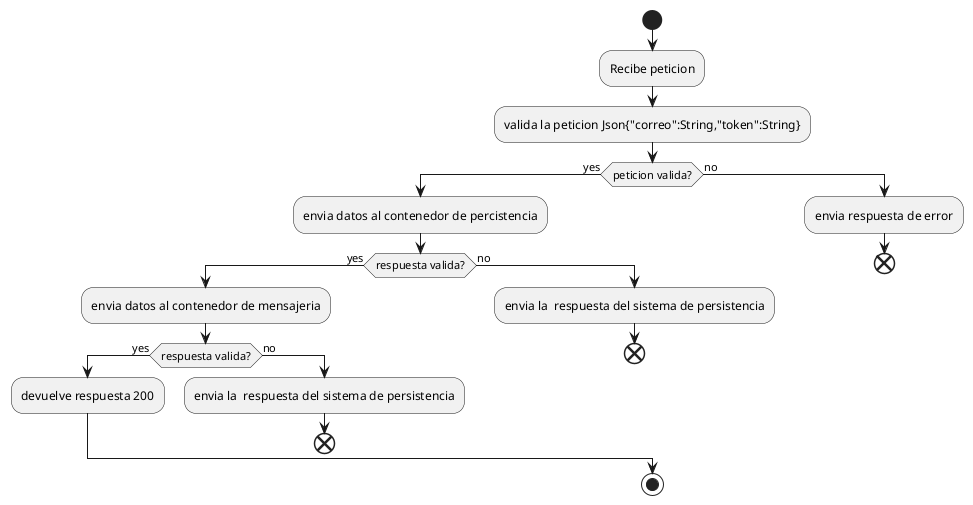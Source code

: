 @startuml
start
:Recibe peticion;
:valida la peticion Json{"correo":String,"token":String};
if (peticion valida?) then (yes)
  :envia datos al contenedor de percistencia;
if (respuesta valida?) then (yes)
  :envia datos al contenedor de mensajeria;
if (respuesta valida?) then (yes)
  :devuelve respuesta 200;
else (no)
  :envia la  respuesta del sistema de persistencia;
  end
endif
else (no)
  :envia la  respuesta del sistema de persistencia;
  end
endif
else (no)
  :envia respuesta de error;
  end
endif
stop
@enduml

http://www.plantuml.com/plantuml/png/jO-nJWD134Jx_GehrKMYY2Zl2b9JmXUOtGaixDadstSIGlmx4O7aw10IXQMnDVEisNkmnJosz2bIVuTS7q0JekQgCgH-uLOBK-FpaMvTvMsJrGowwU_3gZnURK9V8D_h-v3gWRfpv4IvsL8yGQXxXMyJKGzPAbFXK2Tkb5K2Wg961JJ1SlM0vCeddC6d6Hxy9zu8SNw6_PfMiCne2-ZYlDxjXeJce4vqzR8nhLm5ZRnwOEIl8dufGWGfwJZryB-aDOLWflOpug5JsX_rFBOF